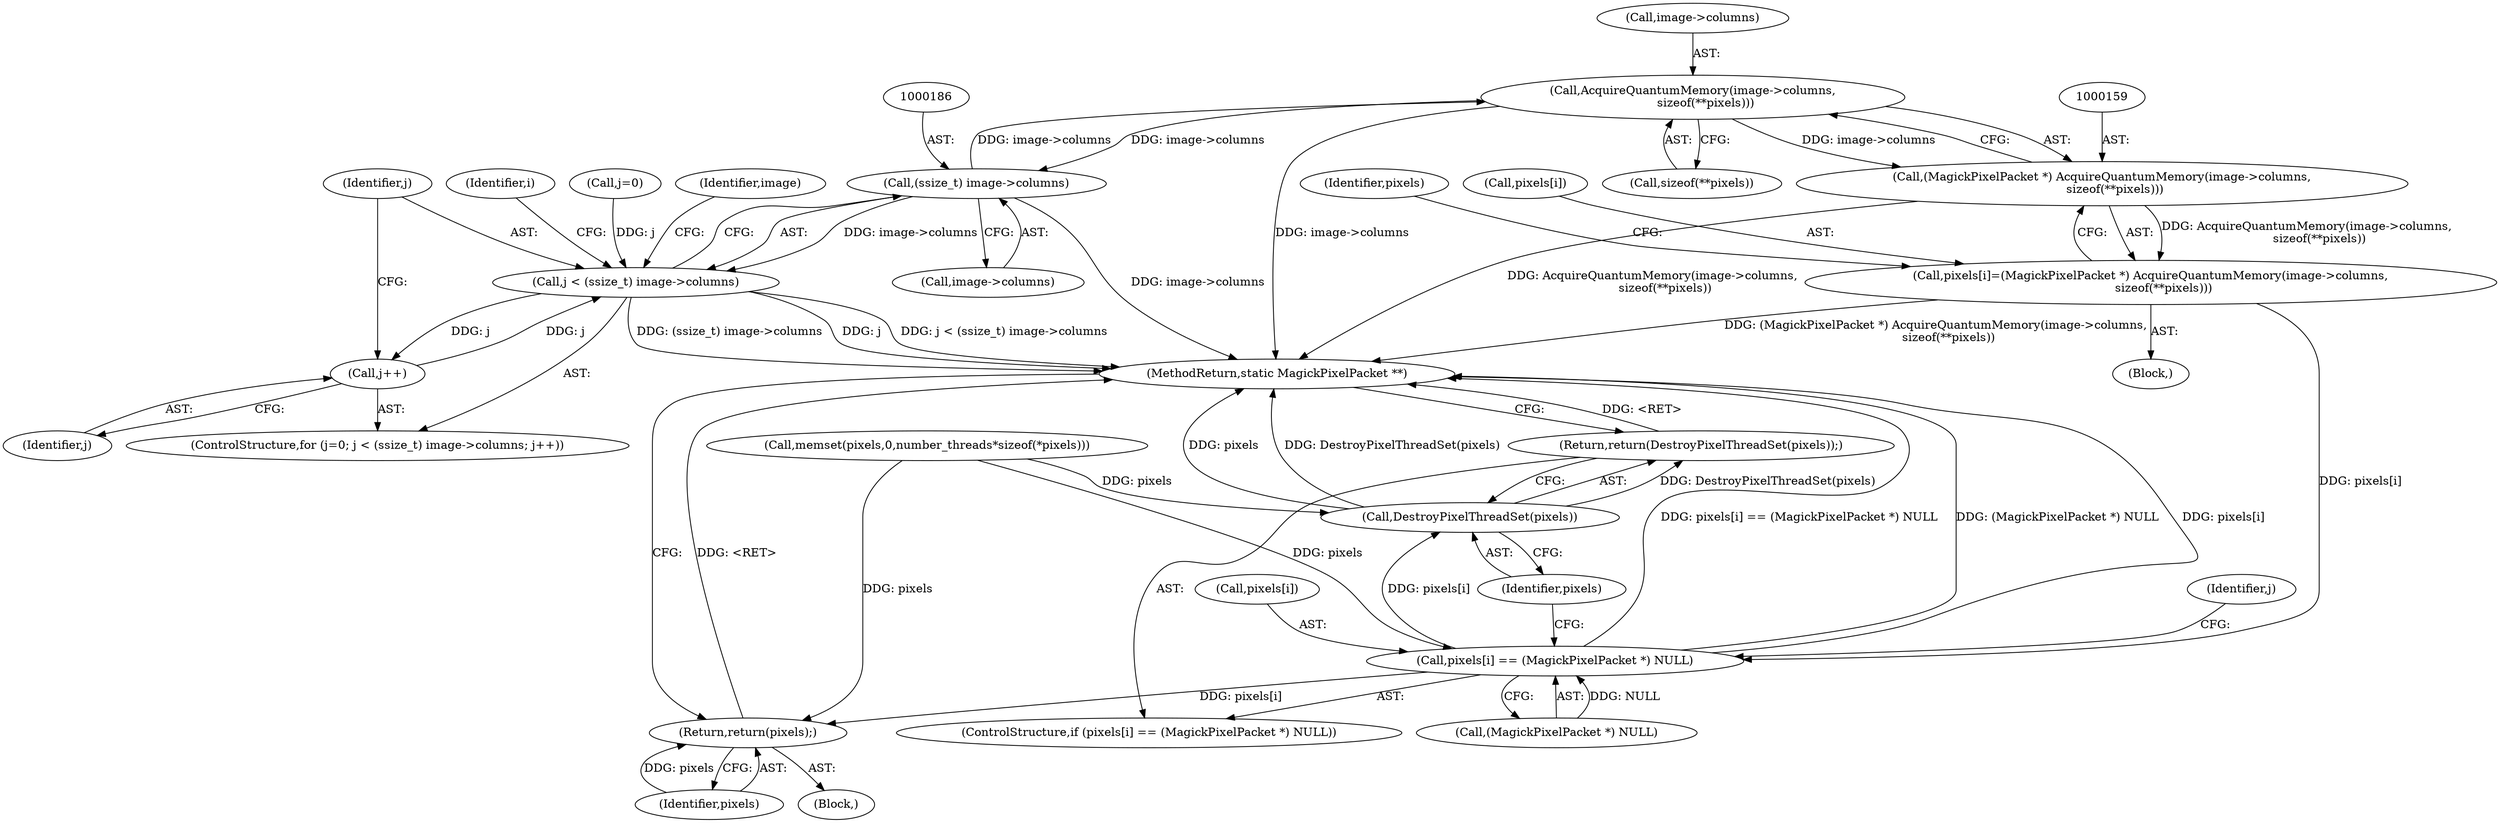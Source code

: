 digraph "1_ImageMagick6_5e409ae7a389cdf2ed17469303be3f3f21cec450@pointer" {
"1000160" [label="(Call,AcquireQuantumMemory(image->columns,\n       sizeof(**pixels)))"];
"1000185" [label="(Call,(ssize_t) image->columns)"];
"1000160" [label="(Call,AcquireQuantumMemory(image->columns,\n       sizeof(**pixels)))"];
"1000158" [label="(Call,(MagickPixelPacket *) AcquireQuantumMemory(image->columns,\n       sizeof(**pixels)))"];
"1000154" [label="(Call,pixels[i]=(MagickPixelPacket *) AcquireQuantumMemory(image->columns,\n       sizeof(**pixels)))"];
"1000169" [label="(Call,pixels[i] == (MagickPixelPacket *) NULL)"];
"1000177" [label="(Call,DestroyPixelThreadSet(pixels))"];
"1000176" [label="(Return,return(DestroyPixelThreadSet(pixels));)"];
"1000200" [label="(Return,return(pixels);)"];
"1000183" [label="(Call,j < (ssize_t) image->columns)"];
"1000190" [label="(Call,j++)"];
"1000178" [label="(Identifier,pixels)"];
"1000154" [label="(Call,pixels[i]=(MagickPixelPacket *) AcquireQuantumMemory(image->columns,\n       sizeof(**pixels)))"];
"1000181" [label="(Identifier,j)"];
"1000177" [label="(Call,DestroyPixelThreadSet(pixels))"];
"1000193" [label="(Identifier,image)"];
"1000171" [label="(Identifier,pixels)"];
"1000155" [label="(Call,pixels[i])"];
"1000201" [label="(Identifier,pixels)"];
"1000187" [label="(Call,image->columns)"];
"1000202" [label="(MethodReturn,static MagickPixelPacket **)"];
"1000173" [label="(Call,(MagickPixelPacket *) NULL)"];
"1000200" [label="(Return,return(pixels);)"];
"1000191" [label="(Identifier,j)"];
"1000190" [label="(Call,j++)"];
"1000160" [label="(Call,AcquireQuantumMemory(image->columns,\n       sizeof(**pixels)))"];
"1000176" [label="(Return,return(DestroyPixelThreadSet(pixels));)"];
"1000152" [label="(Identifier,i)"];
"1000153" [label="(Block,)"];
"1000164" [label="(Call,sizeof(**pixels))"];
"1000170" [label="(Call,pixels[i])"];
"1000102" [label="(Block,)"];
"1000158" [label="(Call,(MagickPixelPacket *) AcquireQuantumMemory(image->columns,\n       sizeof(**pixels)))"];
"1000168" [label="(ControlStructure,if (pixels[i] == (MagickPixelPacket *) NULL))"];
"1000180" [label="(Call,j=0)"];
"1000179" [label="(ControlStructure,for (j=0; j < (ssize_t) image->columns; j++))"];
"1000185" [label="(Call,(ssize_t) image->columns)"];
"1000183" [label="(Call,j < (ssize_t) image->columns)"];
"1000169" [label="(Call,pixels[i] == (MagickPixelPacket *) NULL)"];
"1000134" [label="(Call,memset(pixels,0,number_threads*sizeof(*pixels)))"];
"1000184" [label="(Identifier,j)"];
"1000161" [label="(Call,image->columns)"];
"1000160" -> "1000158"  [label="AST: "];
"1000160" -> "1000164"  [label="CFG: "];
"1000161" -> "1000160"  [label="AST: "];
"1000164" -> "1000160"  [label="AST: "];
"1000158" -> "1000160"  [label="CFG: "];
"1000160" -> "1000202"  [label="DDG: image->columns"];
"1000160" -> "1000158"  [label="DDG: image->columns"];
"1000185" -> "1000160"  [label="DDG: image->columns"];
"1000160" -> "1000185"  [label="DDG: image->columns"];
"1000185" -> "1000183"  [label="AST: "];
"1000185" -> "1000187"  [label="CFG: "];
"1000186" -> "1000185"  [label="AST: "];
"1000187" -> "1000185"  [label="AST: "];
"1000183" -> "1000185"  [label="CFG: "];
"1000185" -> "1000202"  [label="DDG: image->columns"];
"1000185" -> "1000183"  [label="DDG: image->columns"];
"1000158" -> "1000154"  [label="AST: "];
"1000159" -> "1000158"  [label="AST: "];
"1000154" -> "1000158"  [label="CFG: "];
"1000158" -> "1000202"  [label="DDG: AcquireQuantumMemory(image->columns,\n       sizeof(**pixels))"];
"1000158" -> "1000154"  [label="DDG: AcquireQuantumMemory(image->columns,\n       sizeof(**pixels))"];
"1000154" -> "1000153"  [label="AST: "];
"1000155" -> "1000154"  [label="AST: "];
"1000171" -> "1000154"  [label="CFG: "];
"1000154" -> "1000202"  [label="DDG: (MagickPixelPacket *) AcquireQuantumMemory(image->columns,\n       sizeof(**pixels))"];
"1000154" -> "1000169"  [label="DDG: pixels[i]"];
"1000169" -> "1000168"  [label="AST: "];
"1000169" -> "1000173"  [label="CFG: "];
"1000170" -> "1000169"  [label="AST: "];
"1000173" -> "1000169"  [label="AST: "];
"1000178" -> "1000169"  [label="CFG: "];
"1000181" -> "1000169"  [label="CFG: "];
"1000169" -> "1000202"  [label="DDG: pixels[i] == (MagickPixelPacket *) NULL"];
"1000169" -> "1000202"  [label="DDG: (MagickPixelPacket *) NULL"];
"1000169" -> "1000202"  [label="DDG: pixels[i]"];
"1000134" -> "1000169"  [label="DDG: pixels"];
"1000173" -> "1000169"  [label="DDG: NULL"];
"1000169" -> "1000177"  [label="DDG: pixels[i]"];
"1000169" -> "1000200"  [label="DDG: pixels[i]"];
"1000177" -> "1000176"  [label="AST: "];
"1000177" -> "1000178"  [label="CFG: "];
"1000178" -> "1000177"  [label="AST: "];
"1000176" -> "1000177"  [label="CFG: "];
"1000177" -> "1000202"  [label="DDG: pixels"];
"1000177" -> "1000202"  [label="DDG: DestroyPixelThreadSet(pixels)"];
"1000177" -> "1000176"  [label="DDG: DestroyPixelThreadSet(pixels)"];
"1000134" -> "1000177"  [label="DDG: pixels"];
"1000176" -> "1000168"  [label="AST: "];
"1000202" -> "1000176"  [label="CFG: "];
"1000176" -> "1000202"  [label="DDG: <RET>"];
"1000200" -> "1000102"  [label="AST: "];
"1000200" -> "1000201"  [label="CFG: "];
"1000201" -> "1000200"  [label="AST: "];
"1000202" -> "1000200"  [label="CFG: "];
"1000200" -> "1000202"  [label="DDG: <RET>"];
"1000201" -> "1000200"  [label="DDG: pixels"];
"1000134" -> "1000200"  [label="DDG: pixels"];
"1000183" -> "1000179"  [label="AST: "];
"1000184" -> "1000183"  [label="AST: "];
"1000193" -> "1000183"  [label="CFG: "];
"1000152" -> "1000183"  [label="CFG: "];
"1000183" -> "1000202"  [label="DDG: (ssize_t) image->columns"];
"1000183" -> "1000202"  [label="DDG: j"];
"1000183" -> "1000202"  [label="DDG: j < (ssize_t) image->columns"];
"1000180" -> "1000183"  [label="DDG: j"];
"1000190" -> "1000183"  [label="DDG: j"];
"1000183" -> "1000190"  [label="DDG: j"];
"1000190" -> "1000179"  [label="AST: "];
"1000190" -> "1000191"  [label="CFG: "];
"1000191" -> "1000190"  [label="AST: "];
"1000184" -> "1000190"  [label="CFG: "];
}
